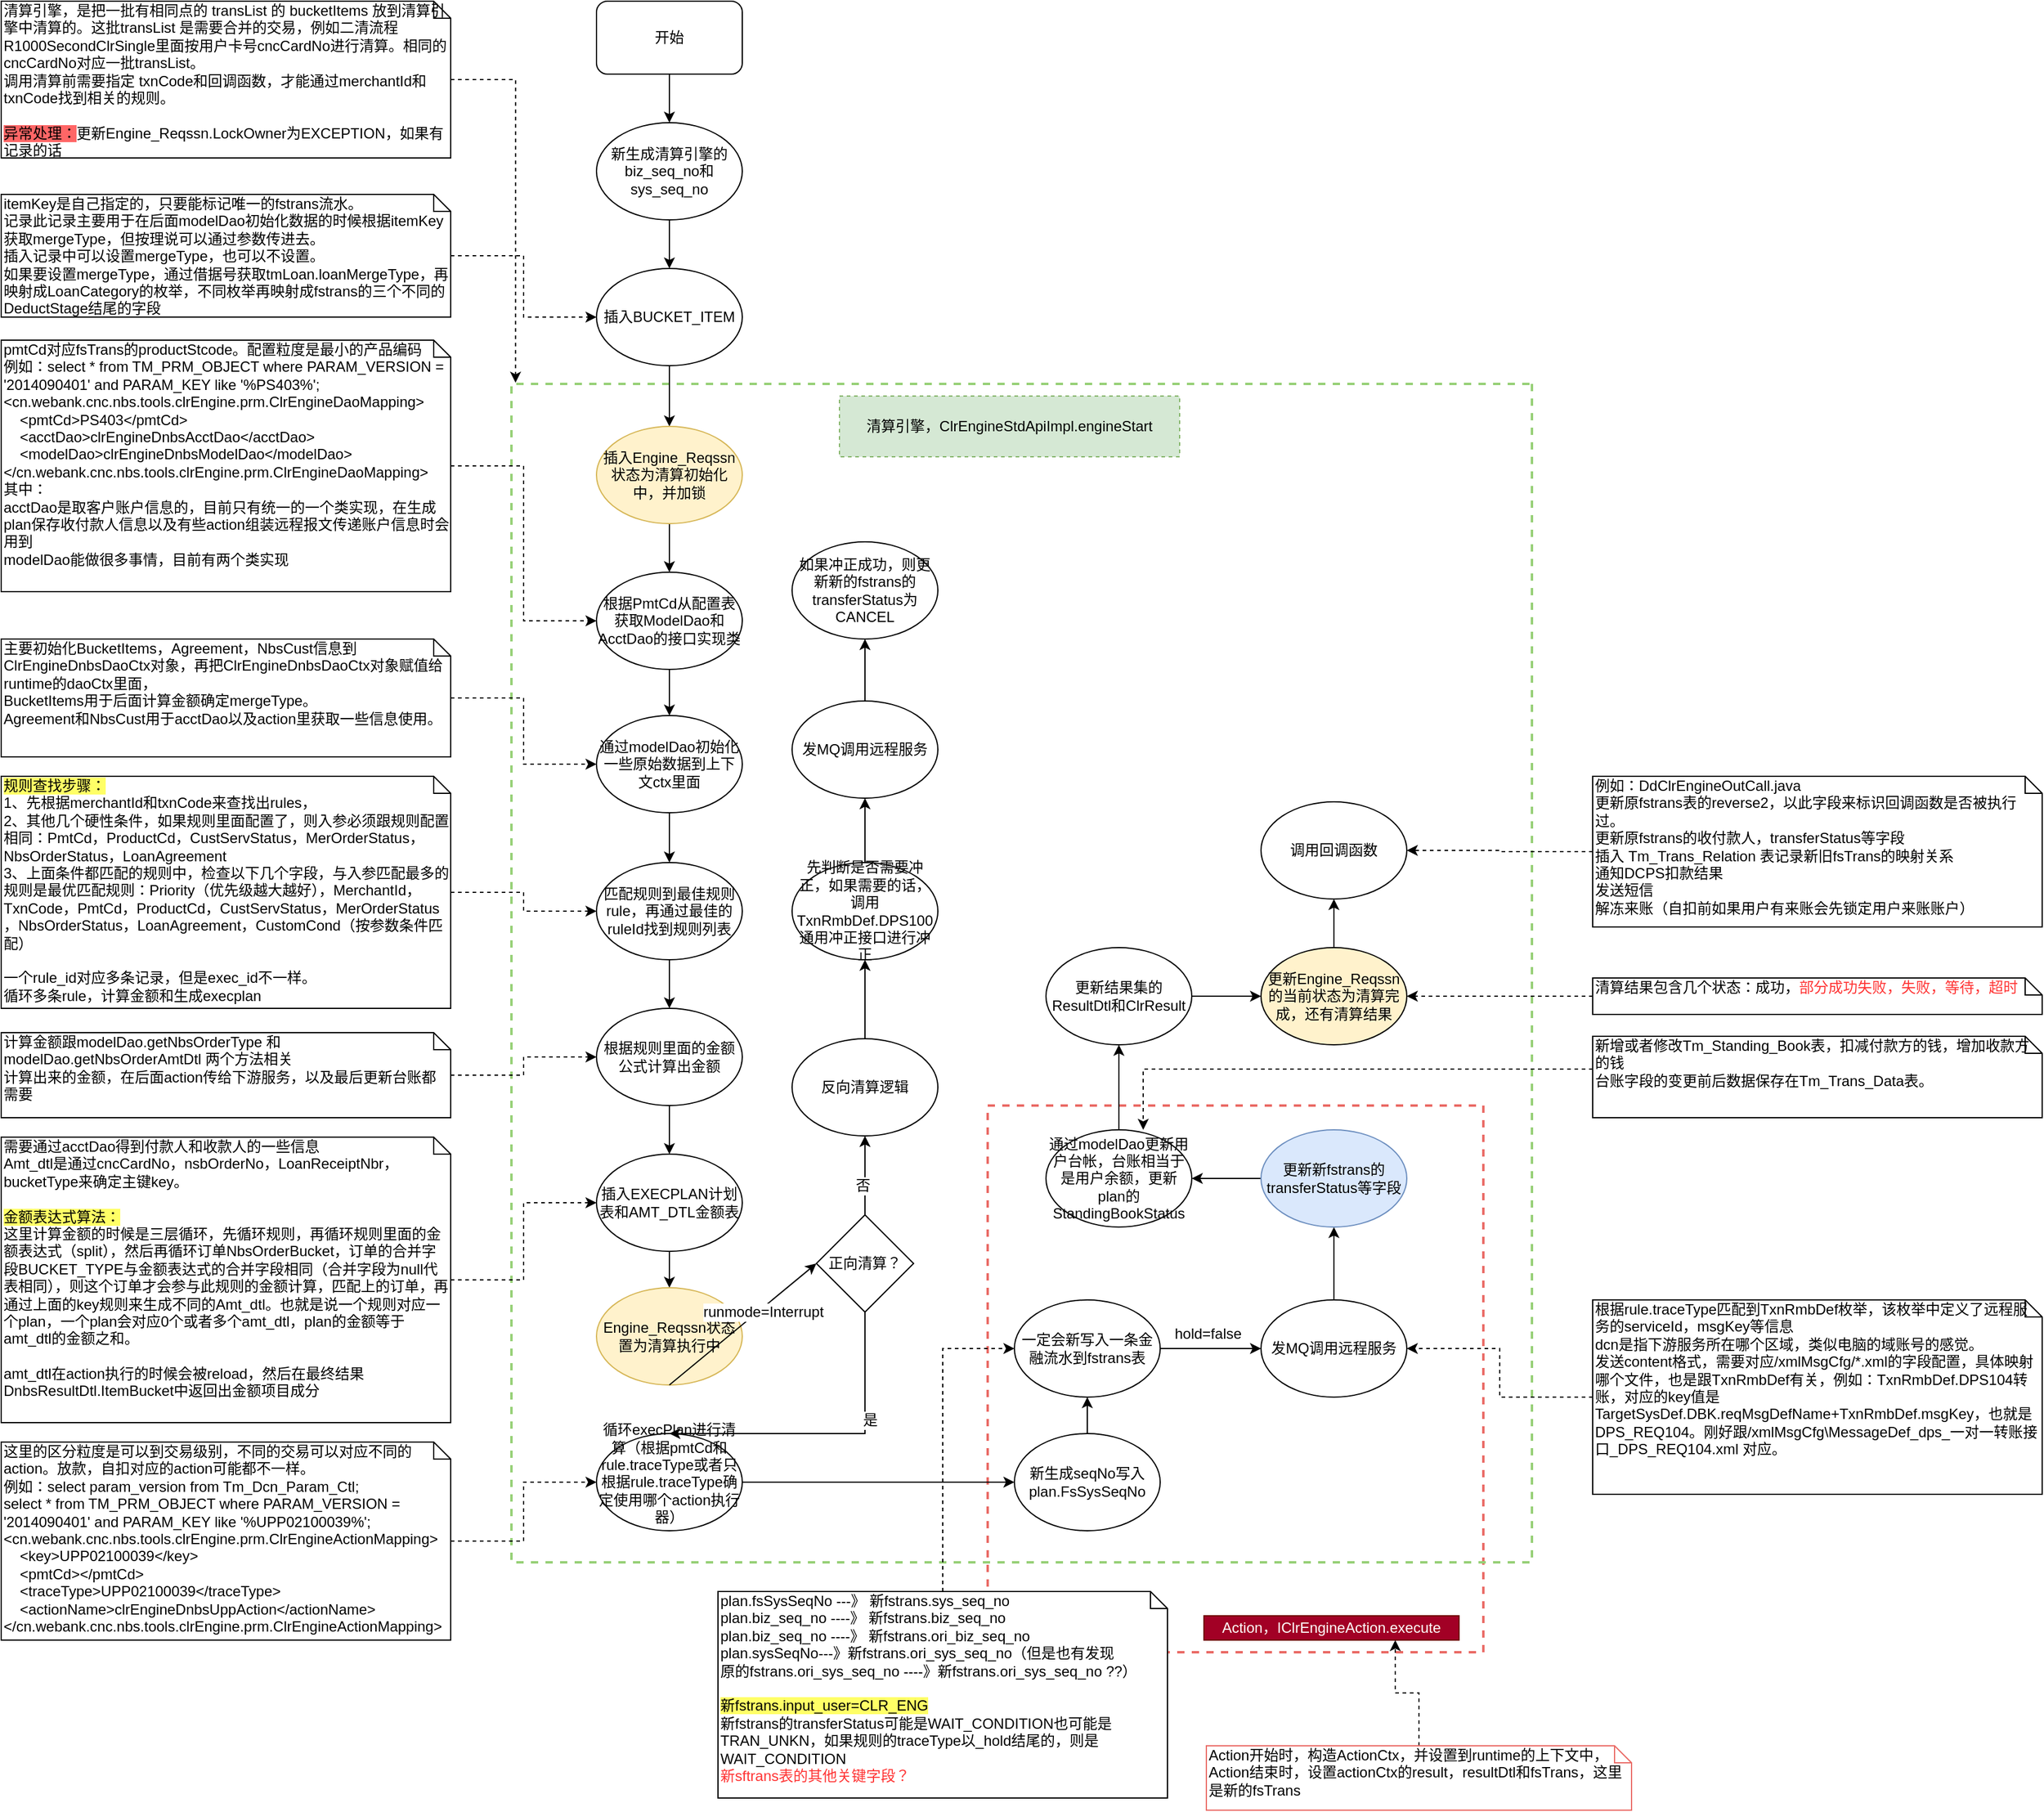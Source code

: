 <mxfile version="10.6.3" type="github"><diagram id="alFJYCYSJjcQ0Y1QCdCz" name="ÃÂÃÂ§ÃÂÃÂ¬ÃÂÃÂ¬ 1 ÃÂÃÂ©ÃÂÃÂ¡ÃÂÃÂµ"><mxGraphModel dx="2220" dy="770" grid="1" gridSize="10" guides="1" tooltips="1" connect="1" arrows="1" fold="1" page="1" pageScale="1" pageWidth="827" pageHeight="1169" math="0" shadow="0"><root><mxCell id="0"/><mxCell id="1" parent="0"/><mxCell id="IjZQBaDqgQylDI38y9SU-66" value="" style="rounded=0;whiteSpace=wrap;html=1;dashed=1;fillColor=none;direction=south;strokeColor=#EA6B66;strokeWidth=2;" parent="1" vertex="1"><mxGeometry x="602" y="920" width="408" height="450" as="geometry"/></mxCell><mxCell id="IjZQBaDqgQylDI38y9SU-50" value="" style="rounded=0;whiteSpace=wrap;html=1;dashed=1;fillColor=none;direction=south;strokeColor=#97D077;strokeWidth=2;" parent="1" vertex="1"><mxGeometry x="210" y="326" width="840" height="970" as="geometry"/></mxCell><mxCell id="IjZQBaDqgQylDI38y9SU-12" value="" style="edgeStyle=orthogonalEdgeStyle;rounded=0;orthogonalLoop=1;jettySize=auto;html=1;" parent="1" source="IjZQBaDqgQylDI38y9SU-1" target="IjZQBaDqgQylDI38y9SU-11" edge="1"><mxGeometry relative="1" as="geometry"/></mxCell><mxCell id="IjZQBaDqgQylDI38y9SU-1" value="开始" style="rounded=1;whiteSpace=wrap;html=1;" parent="1" vertex="1"><mxGeometry x="280" y="11" width="120" height="60" as="geometry"/></mxCell><mxCell id="IjZQBaDqgQylDI38y9SU-9" value="" style="edgeStyle=orthogonalEdgeStyle;rounded=0;orthogonalLoop=1;jettySize=auto;html=1;" parent="1" source="IjZQBaDqgQylDI38y9SU-2" target="IjZQBaDqgQylDI38y9SU-3" edge="1"><mxGeometry relative="1" as="geometry"/></mxCell><mxCell id="IjZQBaDqgQylDI38y9SU-2" value="插入BUCKET_ITEM" style="ellipse;whiteSpace=wrap;html=1;" parent="1" vertex="1"><mxGeometry x="280" y="231" width="120" height="80" as="geometry"/></mxCell><mxCell id="IjZQBaDqgQylDI38y9SU-10" value="" style="edgeStyle=orthogonalEdgeStyle;rounded=0;orthogonalLoop=1;jettySize=auto;html=1;" parent="1" source="IjZQBaDqgQylDI38y9SU-3" target="IjZQBaDqgQylDI38y9SU-4" edge="1"><mxGeometry relative="1" as="geometry"/></mxCell><mxCell id="IjZQBaDqgQylDI38y9SU-3" value="&lt;div&gt;插入Engine_Reqssn&lt;/div&gt;&lt;div&gt;状态为清算初始化中，并加锁&lt;/div&gt;" style="ellipse;whiteSpace=wrap;html=1;fillColor=#fff2cc;strokeColor=#d6b656;" parent="1" vertex="1"><mxGeometry x="280" y="361" width="120" height="80" as="geometry"/></mxCell><mxCell id="IjZQBaDqgQylDI38y9SU-15" value="" style="edgeStyle=orthogonalEdgeStyle;rounded=0;orthogonalLoop=1;jettySize=auto;html=1;" parent="1" source="IjZQBaDqgQylDI38y9SU-4" target="IjZQBaDqgQylDI38y9SU-14" edge="1"><mxGeometry relative="1" as="geometry"/></mxCell><mxCell id="IjZQBaDqgQylDI38y9SU-4" value="根据PmtCd从配置表获取ModelDao和AcctDao的接口实现类" style="ellipse;whiteSpace=wrap;html=1;" parent="1" vertex="1"><mxGeometry x="280" y="481" width="120" height="80" as="geometry"/></mxCell><mxCell id="IjZQBaDqgQylDI38y9SU-7" value="" style="edgeStyle=orthogonalEdgeStyle;rounded=0;orthogonalLoop=1;jettySize=auto;html=1;entryX=0;entryY=0.5;entryDx=0;entryDy=0;dashed=1;" parent="1" source="IjZQBaDqgQylDI38y9SU-5" target="IjZQBaDqgQylDI38y9SU-4" edge="1"><mxGeometry relative="1" as="geometry"><mxPoint x="240" y="521" as="targetPoint"/></mxGeometry></mxCell><mxCell id="IjZQBaDqgQylDI38y9SU-5" value="pmtCd对应fsTrans的productStcode。配置粒度是最小的产品编码&lt;br&gt;例如：select * from TM_PRM_OBJECT where PARAM_VERSION = '2014090401' and PARAM_KEY like '%PS403%';&lt;br&gt;&amp;lt;cn.webank.cnc.nbs.tools.clrEngine.prm.ClrEngineDaoMapping&amp;gt;&lt;br&gt;&amp;nbsp;&amp;nbsp;&amp;nbsp; &amp;lt;pmtCd&amp;gt;PS403&amp;lt;/pmtCd&amp;gt;&lt;br&gt;&amp;nbsp;&amp;nbsp;&amp;nbsp; &amp;lt;acctDao&amp;gt;clrEngineDnbsAcctDao&amp;lt;/acctDao&amp;gt;&lt;br&gt;&amp;nbsp;&amp;nbsp;&amp;nbsp; &amp;lt;modelDao&amp;gt;clrEngineDnbsModelDao&amp;lt;/modelDao&amp;gt;&lt;br&gt;&lt;div&gt;&amp;lt;/cn.webank.cnc.nbs.tools.clrEngine.prm.ClrEngineDaoMapping&amp;gt;&lt;/div&gt;&lt;div&gt;其中：&lt;/div&gt;&lt;div&gt;acctDao是取客户账户信息的，目前只有统一的一个类实现，在生成plan保存收付款人信息以及有些action组装远程报文传递账户信息时会用到&lt;/div&gt;&lt;div&gt;modelDao能做很多事情，目前有两个类实现&lt;br&gt;&lt;/div&gt;" style="shape=note;whiteSpace=wrap;html=1;size=14;verticalAlign=top;align=left;spacingTop=-6;" parent="1" vertex="1"><mxGeometry x="-210" y="290" width="370" height="207" as="geometry"/></mxCell><mxCell id="IjZQBaDqgQylDI38y9SU-13" value="" style="edgeStyle=orthogonalEdgeStyle;rounded=0;orthogonalLoop=1;jettySize=auto;html=1;" parent="1" source="IjZQBaDqgQylDI38y9SU-11" target="IjZQBaDqgQylDI38y9SU-2" edge="1"><mxGeometry relative="1" as="geometry"/></mxCell><mxCell id="IjZQBaDqgQylDI38y9SU-11" value="新生成清算引擎的biz_seq_no和sys_seq_no" style="ellipse;whiteSpace=wrap;html=1;" parent="1" vertex="1"><mxGeometry x="280" y="111" width="120" height="80" as="geometry"/></mxCell><mxCell id="IjZQBaDqgQylDI38y9SU-18" value="" style="edgeStyle=orthogonalEdgeStyle;rounded=0;orthogonalLoop=1;jettySize=auto;html=1;" parent="1" source="IjZQBaDqgQylDI38y9SU-14" target="IjZQBaDqgQylDI38y9SU-17" edge="1"><mxGeometry relative="1" as="geometry"/></mxCell><mxCell id="IjZQBaDqgQylDI38y9SU-14" value="通过modelDao初始化一些原始数据到上下文ctx里面" style="ellipse;whiteSpace=wrap;html=1;" parent="1" vertex="1"><mxGeometry x="280" y="599" width="120" height="80" as="geometry"/></mxCell><mxCell id="IjZQBaDqgQylDI38y9SU-21" value="" style="edgeStyle=orthogonalEdgeStyle;rounded=0;orthogonalLoop=1;jettySize=auto;html=1;" parent="1" source="IjZQBaDqgQylDI38y9SU-17" target="IjZQBaDqgQylDI38y9SU-19" edge="1"><mxGeometry relative="1" as="geometry"/></mxCell><mxCell id="IjZQBaDqgQylDI38y9SU-17" value="匹配规则到最佳规则rule，再通过最佳的ruleId找到规则列表" style="ellipse;whiteSpace=wrap;html=1;" parent="1" vertex="1"><mxGeometry x="280" y="720" width="120" height="80" as="geometry"/></mxCell><mxCell id="IjZQBaDqgQylDI38y9SU-22" value="" style="edgeStyle=orthogonalEdgeStyle;rounded=0;orthogonalLoop=1;jettySize=auto;html=1;" parent="1" source="IjZQBaDqgQylDI38y9SU-19" target="IjZQBaDqgQylDI38y9SU-20" edge="1"><mxGeometry relative="1" as="geometry"/></mxCell><mxCell id="IjZQBaDqgQylDI38y9SU-19" value="根据规则里面的金额公式计算出金额" style="ellipse;whiteSpace=wrap;html=1;" parent="1" vertex="1"><mxGeometry x="280" y="840" width="120" height="80" as="geometry"/></mxCell><mxCell id="IjZQBaDqgQylDI38y9SU-24" value="" style="edgeStyle=orthogonalEdgeStyle;rounded=0;orthogonalLoop=1;jettySize=auto;html=1;" parent="1" source="IjZQBaDqgQylDI38y9SU-20" target="IjZQBaDqgQylDI38y9SU-23" edge="1"><mxGeometry relative="1" as="geometry"/></mxCell><mxCell id="IjZQBaDqgQylDI38y9SU-20" value="插入EXECPLAN计划表和AMT_DTL金额表" style="ellipse;whiteSpace=wrap;html=1;" parent="1" vertex="1"><mxGeometry x="280" y="960" width="120" height="80" as="geometry"/></mxCell><mxCell id="IjZQBaDqgQylDI38y9SU-23" value="Engine_Reqssn状态置为清算执行中" style="ellipse;whiteSpace=wrap;html=1;fillColor=#fff2cc;strokeColor=#d6b656;" parent="1" vertex="1"><mxGeometry x="280" y="1070" width="120" height="80" as="geometry"/></mxCell><mxCell id="IjZQBaDqgQylDI38y9SU-35" value="" style="edgeStyle=orthogonalEdgeStyle;rounded=0;orthogonalLoop=1;jettySize=auto;html=1;" parent="1" source="IjZQBaDqgQylDI38y9SU-25" target="IjZQBaDqgQylDI38y9SU-30" edge="1"><mxGeometry relative="1" as="geometry"/></mxCell><mxCell id="IjZQBaDqgQylDI38y9SU-25" value="&lt;div&gt;循环execPlan进行清算（根据pmtCd和rule.traceType或者只根据rule.traceType确定使用哪个action执行器）&lt;br&gt;&lt;/div&gt;&lt;div&gt;&lt;br&gt;&lt;/div&gt;" style="ellipse;whiteSpace=wrap;html=1;" parent="1" vertex="1"><mxGeometry x="280" y="1190" width="120" height="80" as="geometry"/></mxCell><mxCell id="IjZQBaDqgQylDI38y9SU-29" value="" style="edgeStyle=orthogonalEdgeStyle;rounded=0;orthogonalLoop=1;jettySize=auto;html=1;dashed=1;" parent="1" source="IjZQBaDqgQylDI38y9SU-28" target="IjZQBaDqgQylDI38y9SU-25" edge="1"><mxGeometry relative="1" as="geometry"/></mxCell><mxCell id="IjZQBaDqgQylDI38y9SU-28" value="&lt;div&gt;这里的区分粒度是可以到交易级别，不同的交易可以对应不同的action。放款，自扣对应的action可能都不一样。&lt;br&gt;&lt;/div&gt;&lt;div&gt;例如：select param_version from Tm_Dcn_Param_Ctl;&lt;/div&gt;&lt;div&gt;select * from TM_PRM_OBJECT where PARAM_VERSION = '2014090401' and PARAM_KEY like '%UPP02100039%';&lt;/div&gt;&amp;lt;cn.webank.cnc.nbs.tools.clrEngine.prm.ClrEngineActionMapping&amp;gt;&lt;br&gt;&amp;nbsp;&amp;nbsp;&amp;nbsp; &amp;lt;key&amp;gt;UPP02100039&amp;lt;/key&amp;gt;&lt;br&gt;&amp;nbsp;&amp;nbsp;&amp;nbsp; &amp;lt;pmtCd&amp;gt;&amp;lt;/pmtCd&amp;gt;&lt;br&gt;&amp;nbsp;&amp;nbsp;&amp;nbsp; &amp;lt;traceType&amp;gt;UPP02100039&amp;lt;/traceType&amp;gt;&lt;br&gt;&amp;nbsp;&amp;nbsp;&amp;nbsp; &amp;lt;actionName&amp;gt;clrEngineDnbsUppAction&amp;lt;/actionName&amp;gt;&lt;br&gt;&amp;lt;/cn.webank.cnc.nbs.tools.clrEngine.prm.ClrEngineActionMapping&amp;gt;" style="shape=note;whiteSpace=wrap;html=1;size=14;verticalAlign=top;align=left;spacingTop=-6;" parent="1" vertex="1"><mxGeometry x="-210" y="1197" width="370" height="163" as="geometry"/></mxCell><mxCell id="IjZQBaDqgQylDI38y9SU-32" value="" style="edgeStyle=orthogonalEdgeStyle;rounded=0;orthogonalLoop=1;jettySize=auto;html=1;" parent="1" source="IjZQBaDqgQylDI38y9SU-30" target="IjZQBaDqgQylDI38y9SU-31" edge="1"><mxGeometry relative="1" as="geometry"/></mxCell><mxCell id="IjZQBaDqgQylDI38y9SU-30" value="新生成seqNo写入plan.FsSysSeqNo" style="ellipse;whiteSpace=wrap;html=1;" parent="1" vertex="1"><mxGeometry x="624" y="1190" width="120" height="80" as="geometry"/></mxCell><mxCell id="IjZQBaDqgQylDI38y9SU-37" value="" style="edgeStyle=orthogonalEdgeStyle;rounded=0;orthogonalLoop=1;jettySize=auto;html=1;exitX=1;exitY=0.5;exitDx=0;exitDy=0;" parent="1" source="IjZQBaDqgQylDI38y9SU-31" target="IjZQBaDqgQylDI38y9SU-36" edge="1"><mxGeometry relative="1" as="geometry"/></mxCell><mxCell id="GM1DitcwjTvSuoFt326m-1" value="&lt;br&gt;hold=false" style="text;html=1;resizable=0;points=[];align=center;verticalAlign=middle;labelBackgroundColor=#ffffff;" parent="IjZQBaDqgQylDI38y9SU-37" vertex="1" connectable="0"><mxGeometry x="0.876" y="2" relative="1" as="geometry"><mxPoint x="-39" y="-18" as="offset"/></mxGeometry></mxCell><mxCell id="IjZQBaDqgQylDI38y9SU-31" value="一定会新写入一条金融流水到fstrans表" style="ellipse;whiteSpace=wrap;html=1;" parent="1" vertex="1"><mxGeometry x="624" y="1080" width="120" height="80" as="geometry"/></mxCell><mxCell id="IjZQBaDqgQylDI38y9SU-34" value="" style="edgeStyle=orthogonalEdgeStyle;rounded=0;orthogonalLoop=1;jettySize=auto;html=1;dashed=1;" parent="1" source="IjZQBaDqgQylDI38y9SU-33" target="IjZQBaDqgQylDI38y9SU-31" edge="1"><mxGeometry relative="1" as="geometry"><Array as="points"><mxPoint x="565" y="1120"/></Array></mxGeometry></mxCell><mxCell id="IjZQBaDqgQylDI38y9SU-33" value="&lt;div&gt;plan.fsSysSeqNo ---》 新fstrans.sys_seq_no &lt;br&gt;&lt;/div&gt;&lt;div&gt;plan.biz_seq_no ----》 新fstrans.biz_seq_no&lt;/div&gt;&lt;div&gt;plan.biz_seq_no ----》 新fstrans.ori_biz_seq_no&lt;/div&gt;&lt;div&gt;plan.sysSeqNo---》新fstrans.ori_sys_seq_no（但是也有发现&lt;br&gt;原的fstrans.ori_sys_seq_no ----》新fstrans.ori_sys_seq_no ??）&lt;br&gt;&lt;/div&gt;&lt;div&gt;&lt;br&gt;&lt;/div&gt;&lt;div&gt;&lt;span style=&quot;background-color: rgb(255 , 255 , 102)&quot;&gt;新fstrans.input_user=CLR_ENG&lt;/span&gt;&lt;br&gt;新fstrans的transferStatus可能是WAIT_CONDITION也可能是TRAN_UNKN，如果规则的traceType以_hold结尾的，则是WAIT_CONDITION&lt;/div&gt;&lt;div&gt;&lt;font color=&quot;#FF3333&quot;&gt;新sftrans表的其他关键字段？&lt;/font&gt;&lt;br&gt;&lt;/div&gt;" style="shape=note;whiteSpace=wrap;html=1;size=14;verticalAlign=top;align=left;spacingTop=-6;" parent="1" vertex="1"><mxGeometry x="380" y="1320" width="370" height="170" as="geometry"/></mxCell><mxCell id="IjZQBaDqgQylDI38y9SU-39" value="" style="edgeStyle=orthogonalEdgeStyle;rounded=0;orthogonalLoop=1;jettySize=auto;html=1;" parent="1" source="IjZQBaDqgQylDI38y9SU-36" target="IjZQBaDqgQylDI38y9SU-38" edge="1"><mxGeometry relative="1" as="geometry"/></mxCell><mxCell id="IjZQBaDqgQylDI38y9SU-36" value="发MQ调用远程服务" style="ellipse;whiteSpace=wrap;html=1;" parent="1" vertex="1"><mxGeometry x="827" y="1080" width="120" height="80" as="geometry"/></mxCell><mxCell id="IjZQBaDqgQylDI38y9SU-44" value="" style="edgeStyle=orthogonalEdgeStyle;rounded=0;orthogonalLoop=1;jettySize=auto;html=1;" parent="1" source="IjZQBaDqgQylDI38y9SU-38" target="IjZQBaDqgQylDI38y9SU-40" edge="1"><mxGeometry relative="1" as="geometry"/></mxCell><mxCell id="IjZQBaDqgQylDI38y9SU-38" value="更新新fstrans的transferStatus等字段" style="ellipse;whiteSpace=wrap;html=1;fillColor=#dae8fc;strokeColor=#6c8ebf;" parent="1" vertex="1"><mxGeometry x="827" y="940" width="120" height="80" as="geometry"/></mxCell><mxCell id="IjZQBaDqgQylDI38y9SU-53" value="" style="edgeStyle=orthogonalEdgeStyle;rounded=0;orthogonalLoop=1;jettySize=auto;html=1;" parent="1" source="IjZQBaDqgQylDI38y9SU-40" target="IjZQBaDqgQylDI38y9SU-52" edge="1"><mxGeometry relative="1" as="geometry"/></mxCell><mxCell id="IjZQBaDqgQylDI38y9SU-40" value="通过modelDao更新用户台帐，台账相当于是用户余额，更新plan的StandingBookStatus" style="ellipse;whiteSpace=wrap;html=1;" parent="1" vertex="1"><mxGeometry x="650" y="940" width="120" height="80" as="geometry"/></mxCell><mxCell id="IjZQBaDqgQylDI38y9SU-43" value="" style="edgeStyle=orthogonalEdgeStyle;rounded=0;orthogonalLoop=1;jettySize=auto;html=1;dashed=1;" parent="1" source="IjZQBaDqgQylDI38y9SU-41" target="IjZQBaDqgQylDI38y9SU-19" edge="1"><mxGeometry relative="1" as="geometry"><mxPoint x="220" y="872.5" as="targetPoint"/></mxGeometry></mxCell><mxCell id="IjZQBaDqgQylDI38y9SU-41" value="计算金额跟modelDao.getNbsOrderType 和modelDao.getNbsOrderAmtDtl 两个方法相关&lt;br&gt;计算出来的金额，在后面action传给下游服务，以及最后更新台账都需要" style="shape=note;whiteSpace=wrap;html=1;size=14;verticalAlign=top;align=left;spacingTop=-6;" parent="1" vertex="1"><mxGeometry x="-210" y="860" width="370" height="70" as="geometry"/></mxCell><mxCell id="IjZQBaDqgQylDI38y9SU-48" value="" style="edgeStyle=orthogonalEdgeStyle;rounded=0;orthogonalLoop=1;jettySize=auto;html=1;" parent="1" source="IjZQBaDqgQylDI38y9SU-45" target="IjZQBaDqgQylDI38y9SU-47" edge="1"><mxGeometry relative="1" as="geometry"/></mxCell><mxCell id="IjZQBaDqgQylDI38y9SU-45" value="&lt;div&gt;更新Engine_Reqssn的当前状态为清算完成，还有清算结果&lt;/div&gt;" style="ellipse;whiteSpace=wrap;html=1;fillColor=#FFF2CC;" parent="1" vertex="1"><mxGeometry x="827" y="790" width="120" height="80" as="geometry"/></mxCell><mxCell id="IjZQBaDqgQylDI38y9SU-47" value="调用回调函数" style="ellipse;whiteSpace=wrap;html=1;" parent="1" vertex="1"><mxGeometry x="827" y="670" width="120" height="80" as="geometry"/></mxCell><mxCell id="IjZQBaDqgQylDI38y9SU-51" value="&lt;div&gt;清算引擎，ClrEngineStdApiImpl.engineStart&lt;/div&gt;" style="text;html=1;strokeColor=#82b366;fillColor=#d5e8d4;align=center;verticalAlign=middle;whiteSpace=wrap;rounded=0;dashed=1;" parent="1" vertex="1"><mxGeometry x="480" y="336" width="280" height="50" as="geometry"/></mxCell><mxCell id="IjZQBaDqgQylDI38y9SU-54" value="" style="edgeStyle=orthogonalEdgeStyle;rounded=0;orthogonalLoop=1;jettySize=auto;html=1;" parent="1" source="IjZQBaDqgQylDI38y9SU-52" target="IjZQBaDqgQylDI38y9SU-45" edge="1"><mxGeometry relative="1" as="geometry"/></mxCell><mxCell id="IjZQBaDqgQylDI38y9SU-52" value="更新结果集的ResultDtl和ClrResult" style="ellipse;whiteSpace=wrap;html=1;fillColor=none;" parent="1" vertex="1"><mxGeometry x="650" y="790" width="120" height="80" as="geometry"/></mxCell><mxCell id="IjZQBaDqgQylDI38y9SU-59" style="edgeStyle=orthogonalEdgeStyle;rounded=0;orthogonalLoop=1;jettySize=auto;html=1;exitX=0.5;exitY=1;exitDx=0;exitDy=0;entryX=0.5;entryY=0;entryDx=0;entryDy=0;" parent="1" source="IjZQBaDqgQylDI38y9SU-55" target="IjZQBaDqgQylDI38y9SU-25" edge="1"><mxGeometry relative="1" as="geometry"><Array as="points"><mxPoint x="501" y="1190"/></Array></mxGeometry></mxCell><mxCell id="IjZQBaDqgQylDI38y9SU-60" value="是" style="text;html=1;resizable=0;points=[];align=center;verticalAlign=middle;labelBackgroundColor=#ffffff;" parent="IjZQBaDqgQylDI38y9SU-59" vertex="1" connectable="0"><mxGeometry x="-0.32" y="4" relative="1" as="geometry"><mxPoint as="offset"/></mxGeometry></mxCell><mxCell id="ThCQpI8UFxFsNZAiHdKw-11" value="" style="edgeStyle=orthogonalEdgeStyle;rounded=0;orthogonalLoop=1;jettySize=auto;html=1;" parent="1" source="IjZQBaDqgQylDI38y9SU-55" target="IjZQBaDqgQylDI38y9SU-61" edge="1"><mxGeometry relative="1" as="geometry"/></mxCell><mxCell id="ThCQpI8UFxFsNZAiHdKw-12" value="否" style="text;html=1;resizable=0;points=[];align=center;verticalAlign=middle;labelBackgroundColor=#ffffff;" parent="ThCQpI8UFxFsNZAiHdKw-11" vertex="1" connectable="0"><mxGeometry x="-0.242" y="2" relative="1" as="geometry"><mxPoint as="offset"/></mxGeometry></mxCell><mxCell id="IjZQBaDqgQylDI38y9SU-55" value="正向清算？" style="rhombus;whiteSpace=wrap;html=1;fillColor=none;" parent="1" vertex="1"><mxGeometry x="461" y="1010" width="80" height="80" as="geometry"/></mxCell><mxCell id="3K24ttmnwDSWwuFKWFIZ-13" value="" style="edgeStyle=orthogonalEdgeStyle;rounded=0;orthogonalLoop=1;jettySize=auto;html=1;" parent="1" source="IjZQBaDqgQylDI38y9SU-61" target="3K24ttmnwDSWwuFKWFIZ-12" edge="1"><mxGeometry relative="1" as="geometry"/></mxCell><mxCell id="IjZQBaDqgQylDI38y9SU-61" value="反向清算逻辑" style="ellipse;whiteSpace=wrap;html=1;fillColor=none;" parent="1" vertex="1"><mxGeometry x="441" y="865" width="120" height="80" as="geometry"/></mxCell><mxCell id="IjZQBaDqgQylDI38y9SU-67" value="Action，IClrEngineAction.execute" style="text;html=1;strokeColor=#6F0000;fillColor=#a20025;align=center;verticalAlign=middle;whiteSpace=wrap;rounded=0;fontColor=#ffffff;" parent="1" vertex="1"><mxGeometry x="780" y="1340" width="210" height="20" as="geometry"/></mxCell><mxCell id="IjZQBaDqgQylDI38y9SU-70" value="" style="edgeStyle=orthogonalEdgeStyle;rounded=0;orthogonalLoop=1;jettySize=auto;html=1;dashed=1;entryX=0.75;entryY=1;entryDx=0;entryDy=0;" parent="1" source="IjZQBaDqgQylDI38y9SU-68" target="IjZQBaDqgQylDI38y9SU-67" edge="1"><mxGeometry relative="1" as="geometry"><mxPoint x="965" y="1380" as="targetPoint"/></mxGeometry></mxCell><mxCell id="IjZQBaDqgQylDI38y9SU-68" value="&lt;div&gt;Action开始时，构造ActionCtx，并设置到runtime的上下文中，&lt;/div&gt;&lt;div&gt;Action结束时，设置actionCtx的result，resultDtl和fsTrans，这里是新的fsTrans&lt;/div&gt;" style="shape=note;whiteSpace=wrap;html=1;size=14;verticalAlign=top;align=left;spacingTop=-6;strokeColor=#EA6B66;" parent="1" vertex="1"><mxGeometry x="782" y="1447" width="350" height="53" as="geometry"/></mxCell><mxCell id="IjZQBaDqgQylDI38y9SU-72" value="" style="edgeStyle=orthogonalEdgeStyle;rounded=0;orthogonalLoop=1;jettySize=auto;html=1;dashed=1;" parent="1" source="IjZQBaDqgQylDI38y9SU-71" target="IjZQBaDqgQylDI38y9SU-14" edge="1"><mxGeometry relative="1" as="geometry"/></mxCell><mxCell id="IjZQBaDqgQylDI38y9SU-71" value="&lt;div&gt;主要初始化BucketItems，Agreement，NbsCust信息到ClrEngineDnbsDaoCtx对象，再把ClrEngineDnbsDaoCtx对象赋值给runtime的daoCtx里面，&lt;/div&gt;&lt;div&gt;BucketItems用于后面计算金额确定mergeType。&lt;/div&gt;&lt;div&gt;Agreement和NbsCust用于acctDao以及action里获取一些信息使用。&lt;/div&gt;" style="shape=note;whiteSpace=wrap;html=1;size=14;verticalAlign=top;align=left;spacingTop=-6;" parent="1" vertex="1"><mxGeometry x="-210" y="536" width="370" height="97" as="geometry"/></mxCell><mxCell id="IjZQBaDqgQylDI38y9SU-74" value="" style="edgeStyle=orthogonalEdgeStyle;rounded=0;orthogonalLoop=1;jettySize=auto;html=1;dashed=1;" parent="1" source="IjZQBaDqgQylDI38y9SU-73" target="IjZQBaDqgQylDI38y9SU-20" edge="1"><mxGeometry relative="1" as="geometry"/></mxCell><mxCell id="IjZQBaDqgQylDI38y9SU-73" value="需要通过acctDao得到付款人和收款人的一些信息&lt;br&gt;&lt;div&gt;Amt_dtl是通过cncCardNo，nsbOrderNo，LoanReceiptNbr，bucketType来确定主键key。&lt;/div&gt;&lt;div&gt;&lt;br&gt;&lt;/div&gt;&lt;div&gt;&lt;span style=&quot;background-color: rgb(255 , 255 , 102)&quot;&gt;金额表达式算法：&lt;/span&gt;&lt;br&gt;&lt;/div&gt;&lt;div&gt;这里计算金额的时候是三层循环，先循环规则，再循环规则里面的金额表达式（split），然后再循环订单NbsOrderBucket，订单的合并字段BUCKET_TYPE与金额表达式的合并字段相同（合并字段为null代表相同），则这个订单才会参与此规则的金额计算，匹配上的订单，再通过上面的key规则来生成不同的Amt_dtl。也就是说一个规则对应一个plan，一个plan会对应0个或者多个amt_dtl，plan的金额等于amt_dtl的金额之和。&lt;/div&gt;&lt;div&gt;&lt;br&gt;&lt;/div&gt;&lt;div&gt;amt_dtl在action执行的时候会被reload，然后在最终结果DnbsResultDtl.ItemBucket中返回出金额项目成分&lt;br&gt;&lt;/div&gt;&lt;div&gt;&lt;br&gt;&lt;/div&gt;" style="shape=note;whiteSpace=wrap;html=1;size=14;verticalAlign=top;align=left;spacingTop=-6;" parent="1" vertex="1"><mxGeometry x="-210" y="946" width="370" height="235" as="geometry"/></mxCell><mxCell id="ThCQpI8UFxFsNZAiHdKw-4" value="" style="edgeStyle=orthogonalEdgeStyle;rounded=0;orthogonalLoop=1;jettySize=auto;html=1;dashed=1;" parent="1" source="IjZQBaDqgQylDI38y9SU-75" target="IjZQBaDqgQylDI38y9SU-17" edge="1"><mxGeometry relative="1" as="geometry"/></mxCell><mxCell id="IjZQBaDqgQylDI38y9SU-75" value="&lt;div&gt;&lt;span style=&quot;background-color: rgb(255 , 255 , 102)&quot;&gt;规则查找步骤：&lt;/span&gt;&lt;br&gt;&lt;/div&gt;&lt;div&gt;1、先根据merchantId和txnCode来查找出rules，&lt;br&gt;2、其他几个硬性条件，如果规则里面配置了，则入参必须跟规则配置相同：PmtCd，ProductCd，CustServStatus，MerOrderStatus，&lt;/div&gt;&lt;div&gt;NbsOrderStatus，LoanAgreement&lt;br&gt;3、上面条件都匹配的规则中，检查以下几个字段，与入参匹配最多的规则是最优匹配规则：Priority（优先级越大越好），MerchantId，&lt;/div&gt;&lt;div&gt;TxnCode，PmtCd，ProductCd，CustServStatus，MerOrderStatus&lt;/div&gt;&lt;div&gt;，NbsOrderStatus，LoanAgreement，CustomCond（按参数条件匹配）&lt;br&gt;&lt;br&gt;&lt;/div&gt;&lt;div&gt;一个rule_id对应多条记录，但是exec_id不一样。&lt;/div&gt;循环多条rule，计算金额和生成execplan" style="shape=note;whiteSpace=wrap;html=1;size=14;verticalAlign=top;align=left;spacingTop=-6;" parent="1" vertex="1"><mxGeometry x="-210" y="649" width="370" height="191" as="geometry"/></mxCell><mxCell id="ThCQpI8UFxFsNZAiHdKw-3" value="" style="edgeStyle=orthogonalEdgeStyle;rounded=0;orthogonalLoop=1;jettySize=auto;html=1;entryX=-0.001;entryY=0.996;entryDx=0;entryDy=0;entryPerimeter=0;dashed=1;" parent="1" source="ThCQpI8UFxFsNZAiHdKw-1" target="IjZQBaDqgQylDI38y9SU-50" edge="1"><mxGeometry relative="1" as="geometry"><mxPoint x="-25" y="298" as="targetPoint"/></mxGeometry></mxCell><mxCell id="ThCQpI8UFxFsNZAiHdKw-1" value="&lt;div&gt;清算引擎，是把一批有相同点的 transList 的 bucketItems 放到清算引擎中清算的。这批transList 是需要合并的交易，例如二清流程R1000SecondClrSingle里面按用户卡号cncCardNo进行清算。相同的cncCardNo对应一批transList。&lt;/div&gt;&lt;div&gt;调用清算前需要指定 txnCode和回调函数，才能通过merchantId和txnCode找到相关的规则。&lt;br&gt;&lt;/div&gt;&lt;div&gt;&lt;br&gt;&lt;/div&gt;&lt;div&gt;&lt;span style=&quot;background-color: rgb(255 , 102 , 102)&quot;&gt;异常处理：&lt;/span&gt;更新Engine_Reqssn.LockOwner为EXCEPTION，如果有记录的话&lt;br&gt;&lt;/div&gt;" style="shape=note;whiteSpace=wrap;html=1;size=14;verticalAlign=top;align=left;spacingTop=-6;" parent="1" vertex="1"><mxGeometry x="-210" y="11" width="370" height="129" as="geometry"/></mxCell><mxCell id="ThCQpI8UFxFsNZAiHdKw-8" value="" style="endArrow=classic;html=1;exitX=0.5;exitY=1;exitDx=0;exitDy=0;entryX=0;entryY=0.5;entryDx=0;entryDy=0;" parent="1" source="IjZQBaDqgQylDI38y9SU-23" target="IjZQBaDqgQylDI38y9SU-55" edge="1"><mxGeometry width="50" height="50" relative="1" as="geometry"><mxPoint x="343" y="1120" as="sourcePoint"/><mxPoint x="483" y="1030" as="targetPoint"/></mxGeometry></mxCell><mxCell id="ThCQpI8UFxFsNZAiHdKw-10" value="runmode=Interrupt" style="text;html=1;resizable=0;points=[];align=center;verticalAlign=middle;labelBackgroundColor=#ffffff;" parent="ThCQpI8UFxFsNZAiHdKw-8" vertex="1" connectable="0"><mxGeometry x="0.24" y="-2" relative="1" as="geometry"><mxPoint as="offset"/></mxGeometry></mxCell><mxCell id="ThCQpI8UFxFsNZAiHdKw-14" style="edgeStyle=orthogonalEdgeStyle;rounded=0;orthogonalLoop=1;jettySize=auto;html=1;dashed=1;" parent="1" source="ThCQpI8UFxFsNZAiHdKw-13" target="IjZQBaDqgQylDI38y9SU-2" edge="1"><mxGeometry relative="1" as="geometry"/></mxCell><mxCell id="ThCQpI8UFxFsNZAiHdKw-13" value="&lt;div&gt;itemKey是自己指定的，只要能标记唯一的fstrans流水。&lt;/div&gt;&lt;div&gt;记录此记录主要用于在后面modelDao初始化数据的时候根据itemKey获取mergeType，但按理说可以通过参数传进去。&lt;br&gt;&lt;/div&gt;&lt;div&gt;插入记录中可以设置mergeType，也可以不设置。&lt;/div&gt;&lt;div&gt;如果要设置mergeType，通过借据号获取tmLoan.loanMergeType，再映射成LoanCategory的枚举，不同枚举再映射成fstrans的三个不同的DeductStage结尾的字段&lt;br&gt;&lt;/div&gt;" style="shape=note;whiteSpace=wrap;html=1;size=14;verticalAlign=top;align=left;spacingTop=-6;" parent="1" vertex="1"><mxGeometry x="-210" y="170" width="370" height="101" as="geometry"/></mxCell><mxCell id="ThCQpI8UFxFsNZAiHdKw-16" style="edgeStyle=orthogonalEdgeStyle;rounded=0;orthogonalLoop=1;jettySize=auto;html=1;entryX=0.667;entryY=0;entryDx=0;entryDy=0;entryPerimeter=0;dashed=1;" parent="1" source="ThCQpI8UFxFsNZAiHdKw-15" target="IjZQBaDqgQylDI38y9SU-40" edge="1"><mxGeometry relative="1" as="geometry"><Array as="points"><mxPoint x="730" y="890"/></Array></mxGeometry></mxCell><mxCell id="ThCQpI8UFxFsNZAiHdKw-15" value="&lt;div&gt;新增或者修改Tm_Standing_Book表，扣减付款方的钱，增加收款方的钱&lt;/div&gt;&lt;div&gt;台账字段的变更前后数据保存在Tm_Trans_Data表。&lt;br&gt;&lt;/div&gt;" style="shape=note;whiteSpace=wrap;html=1;size=14;verticalAlign=top;align=left;spacingTop=-6;" parent="1" vertex="1"><mxGeometry x="1100" y="863" width="370" height="67" as="geometry"/></mxCell><mxCell id="3K24ttmnwDSWwuFKWFIZ-7" style="edgeStyle=orthogonalEdgeStyle;rounded=0;orthogonalLoop=1;jettySize=auto;html=1;entryX=1;entryY=0.5;entryDx=0;entryDy=0;dashed=1;" parent="1" source="3K24ttmnwDSWwuFKWFIZ-6" target="IjZQBaDqgQylDI38y9SU-45" edge="1"><mxGeometry relative="1" as="geometry"/></mxCell><mxCell id="3K24ttmnwDSWwuFKWFIZ-6" value="清算结果包含几个状态：成功，&lt;font color=&quot;#FF3333&quot;&gt;部分成功失败，失败，等待，超时&lt;/font&gt;" style="shape=note;whiteSpace=wrap;html=1;size=14;verticalAlign=top;align=left;spacingTop=-6;" parent="1" vertex="1"><mxGeometry x="1100" y="815" width="370" height="30" as="geometry"/></mxCell><mxCell id="3K24ttmnwDSWwuFKWFIZ-9" style="edgeStyle=orthogonalEdgeStyle;rounded=0;orthogonalLoop=1;jettySize=auto;html=1;dashed=1;" parent="1" source="3K24ttmnwDSWwuFKWFIZ-8" target="IjZQBaDqgQylDI38y9SU-36" edge="1"><mxGeometry relative="1" as="geometry"/></mxCell><mxCell id="3K24ttmnwDSWwuFKWFIZ-8" value="&lt;div&gt;根据rule.traceType匹配到TxnRmbDef枚举，该枚举中定义了远程服务的serviceId，msgKey等信息&lt;/div&gt;&lt;div&gt;dcn是指下游服务所在哪个区域，类似电脑的域账号的感觉。&lt;/div&gt;&lt;div&gt;发送content格式，需要对应/xmlMsgCfg/*.xml的字段配置，具体映射哪个文件，也是跟TxnRmbDef有关，例如：TxnRmbDef.DPS104转账，对应的key值是TargetSysDef.DBK.reqMsgDefName+TxnRmbDef.msgKey，也就是DPS_REQ104。刚好跟/xmlMsgCfg\MessageDef_dps_一对一转账接口_DPS_REQ104.xml 对应。&lt;br&gt;&lt;/div&gt;" style="shape=note;whiteSpace=wrap;html=1;size=14;verticalAlign=top;align=left;spacingTop=-6;" parent="1" vertex="1"><mxGeometry x="1100" y="1080" width="370" height="160" as="geometry"/></mxCell><mxCell id="3K24ttmnwDSWwuFKWFIZ-17" value="" style="edgeStyle=orthogonalEdgeStyle;rounded=0;orthogonalLoop=1;jettySize=auto;html=1;" parent="1" source="3K24ttmnwDSWwuFKWFIZ-12" target="3K24ttmnwDSWwuFKWFIZ-16" edge="1"><mxGeometry relative="1" as="geometry"/></mxCell><mxCell id="3K24ttmnwDSWwuFKWFIZ-12" value="先判断是否需要冲正，如果需要的话，调用TxnRmbDef.DPS100通用冲正接口进行冲正" style="ellipse;whiteSpace=wrap;html=1;fillColor=none;" parent="1" vertex="1"><mxGeometry x="441" y="720" width="120" height="80" as="geometry"/></mxCell><mxCell id="3K24ttmnwDSWwuFKWFIZ-14" value="如果冲正成功，则更新新的fstrans的transferStatus为CANCEL" style="ellipse;whiteSpace=wrap;html=1;fillColor=none;" parent="1" vertex="1"><mxGeometry x="441" y="456" width="120" height="80" as="geometry"/></mxCell><mxCell id="3K24ttmnwDSWwuFKWFIZ-18" value="" style="edgeStyle=orthogonalEdgeStyle;rounded=0;orthogonalLoop=1;jettySize=auto;html=1;" parent="1" source="3K24ttmnwDSWwuFKWFIZ-16" target="3K24ttmnwDSWwuFKWFIZ-14" edge="1"><mxGeometry relative="1" as="geometry"/></mxCell><mxCell id="3K24ttmnwDSWwuFKWFIZ-16" value="发MQ调用远程服务" style="ellipse;whiteSpace=wrap;html=1;" parent="1" vertex="1"><mxGeometry x="441" y="587" width="120" height="80" as="geometry"/></mxCell><mxCell id="66zoTDJJCBt0kFqsuTMt-2" style="edgeStyle=orthogonalEdgeStyle;rounded=0;orthogonalLoop=1;jettySize=auto;html=1;entryX=1;entryY=0.5;entryDx=0;entryDy=0;dashed=1;" edge="1" parent="1" source="66zoTDJJCBt0kFqsuTMt-1" target="IjZQBaDqgQylDI38y9SU-47"><mxGeometry relative="1" as="geometry"/></mxCell><mxCell id="66zoTDJJCBt0kFqsuTMt-1" value="&lt;div&gt;例如：DdClrEngineOutCall.java&lt;/div&gt;&lt;div&gt;更新原fstrans表的reverse2，以此字段来标识回调函数是否被执行过。&lt;br&gt;更新原fstrans的收付款人，transferStatus等字段&lt;br&gt;插入 Tm_Trans_Relation 表记录新旧fsTrans的映射关系&lt;/div&gt;&lt;div&gt;通知DCPS扣款结果&lt;/div&gt;&lt;div&gt;发送短信&lt;br&gt;解冻来账（自扣前如果用户有来账会先锁定用户来账账户）&lt;br&gt;&lt;/div&gt;" style="shape=note;whiteSpace=wrap;html=1;size=14;verticalAlign=top;align=left;spacingTop=-6;" vertex="1" parent="1"><mxGeometry x="1100" y="649" width="370" height="124" as="geometry"/></mxCell></root></mxGraphModel></diagram></mxfile>